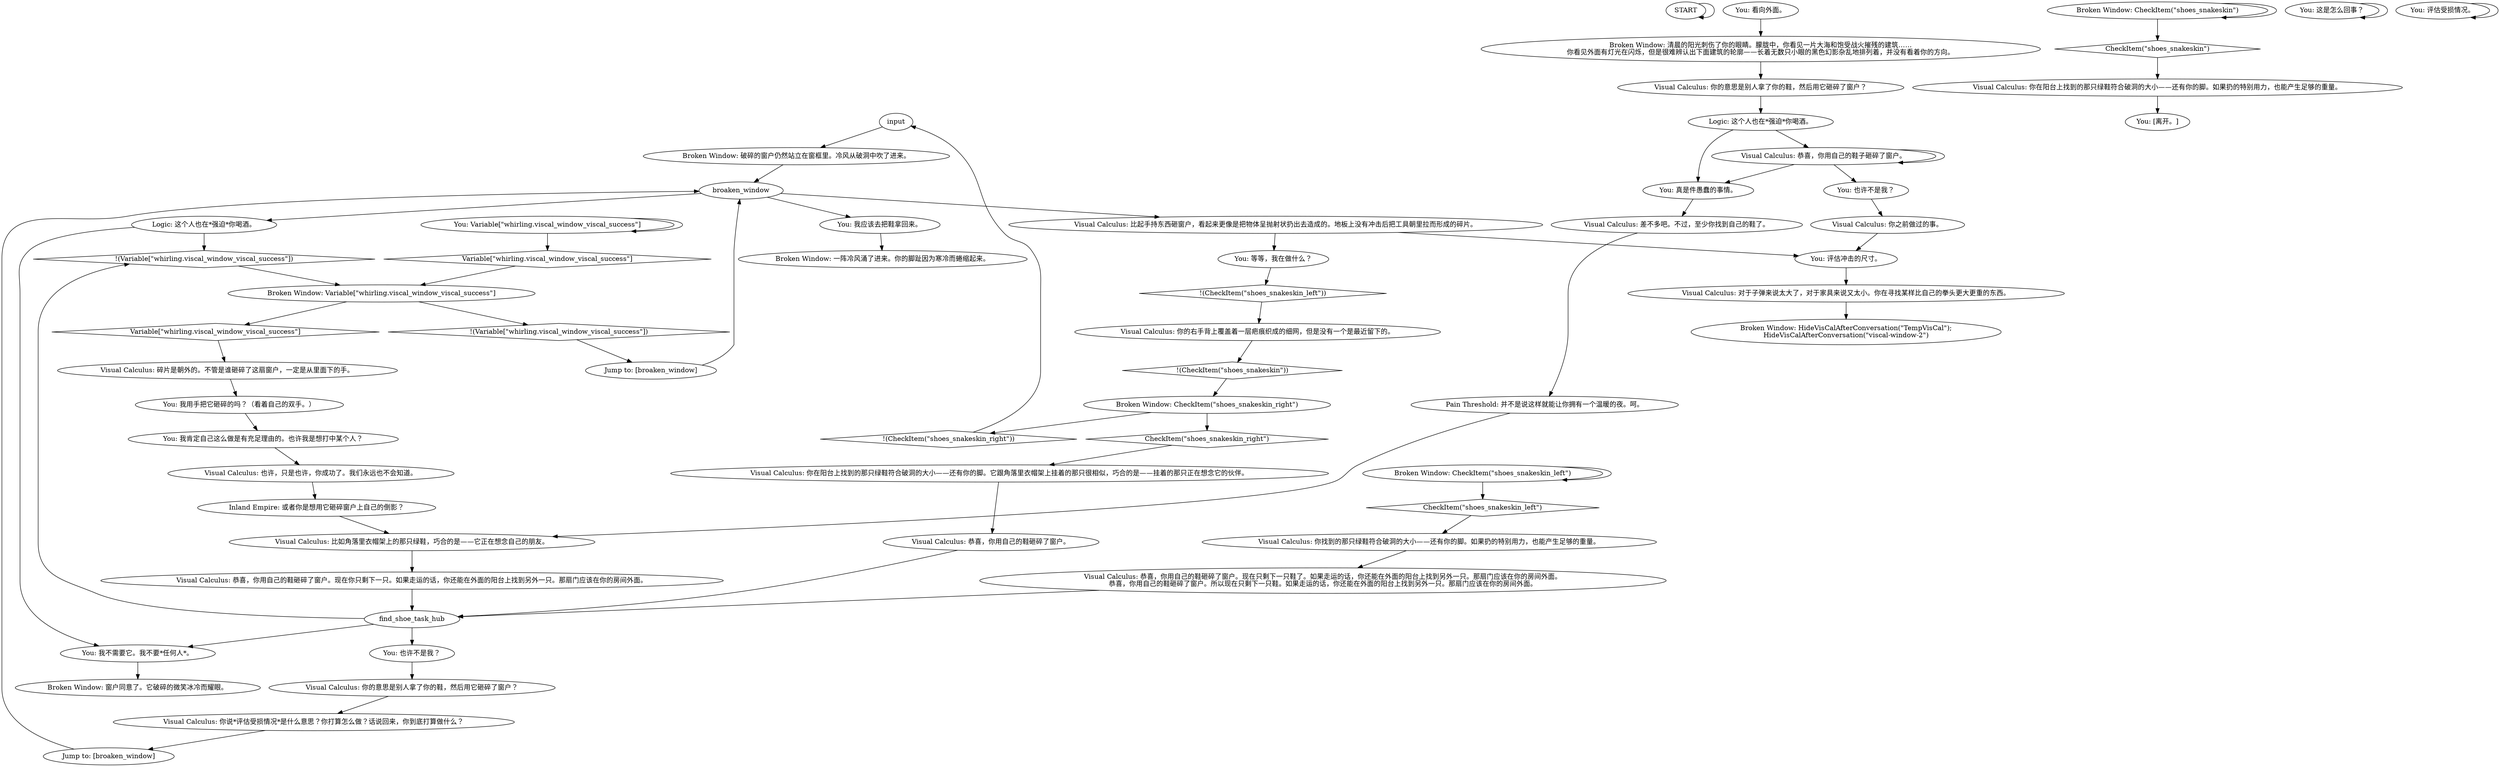 # WHIRLING F2 / BROKEN WINDOW VISCAL
# A medium Viscal sees the shards are facing outwards.
# ==================================================
digraph G {
	  0 [label="START"];
	  1 [label="input"];
	  2 [label="Broken Window: CheckItem(\"shoes_snakeskin_left\")"];
	  3 [label="CheckItem(\"shoes_snakeskin_left\")", shape=diamond];
	  4 [label="!(CheckItem(\"shoes_snakeskin_left\"))", shape=diamond];
	  5 [label="Visual Calculus: 你之前做过的事。"];
	  6 [label="Visual Calculus: 你的意思是别人拿了你的鞋，然后用它砸碎了窗户？"];
	  7 [label="Jump to: [broaken_window]"];
	  8 [label="Visual Calculus: 你说*评估受损情况*是什么意思？你打算怎么做？话说回来，你到底打算做什么？"];
	  9 [label="Logic: 这个人也在*强迫*你喝酒。"];
	  10 [label="You: [离开。]"];
	  11 [label="Visual Calculus: 恭喜，你用自己的鞋子砸碎了窗户。"];
	  12 [label="You: 我肯定自己这么做是有充足理由的。也许我是想打中某个人？"];
	  13 [label="Visual Calculus: 你的右手背上覆盖着一层疤痕织成的细网，但是没有一个是最近留下的。"];
	  14 [label="Visual Calculus: 比如角落里衣帽架上的那只绿鞋，巧合的是——它正在想念自己的朋友。"];
	  15 [label="Broken Window: HideVisCalAfterConversation(\"TempVisCal\");
HideVisCalAfterConversation(\"viscal-window-2\")"];
	  16 [label="Broken Window: CheckItem(\"shoes_snakeskin\")"];
	  17 [label="CheckItem(\"shoes_snakeskin\")", shape=diamond];
	  18 [label="!(CheckItem(\"shoes_snakeskin\"))", shape=diamond];
	  19 [label="You: 这是怎么回事？"];
	  20 [label="Visual Calculus: 比起手持东西砸窗户，看起来更像是把物体呈抛射状扔出去造成的。地板上没有冲击后把工具朝里拉而形成的碎片。"];
	  21 [label="You: 评估受损情况。"];
	  22 [label="You: Variable[\"whirling.viscal_window_viscal_success\"]"];
	  23 [label="Variable[\"whirling.viscal_window_viscal_success\"]", shape=diamond];
	  24 [label="!(Variable[\"whirling.viscal_window_viscal_success\"])", shape=diamond];
	  25 [label="You: 我应该去把鞋拿回来。"];
	  26 [label="You: 看向外面。"];
	  27 [label="Visual Calculus: 你的意思是别人拿了你的鞋，然后用它砸碎了窗户？"];
	  28 [label="Jump to: [broaken_window]"];
	  29 [label="Visual Calculus: 你在阳台上找到的那只绿鞋符合破洞的大小——还有你的脚。如果扔的特别用力，也能产生足够的重量。"];
	  30 [label="Visual Calculus: 恭喜，你用自己的鞋砸碎了窗户。现在你只剩下一只。如果走运的话，你还能在外面的阳台上找到另外一只。那扇门应该在你的房间外面。"];
	  31 [label="Visual Calculus: 碎片是朝外的。不管是谁砸碎了这扇窗户，一定是从里面下的手。"];
	  32 [label="You: 我用手把它砸碎的吗？（看着自己的双手。）"];
	  33 [label="Logic: 这个人也在*强迫*你喝酒。"];
	  34 [label="Broken Window: 一阵冷风涌了进来。你的脚趾因为寒冷而蜷缩起来。"];
	  35 [label="You: 也许不是我？"];
	  36 [label="You: 也许不是我？"];
	  37 [label="You: 评估冲击的尺寸。"];
	  38 [label="find_shoe_task_hub"];
	  39 [label="Broken Window: Variable[\"whirling.viscal_window_viscal_success\"]"];
	  40 [label="Variable[\"whirling.viscal_window_viscal_success\"]", shape=diamond];
	  41 [label="!(Variable[\"whirling.viscal_window_viscal_success\"])", shape=diamond];
	  42 [label="Broken Window: 清晨的阳光刺伤了你的眼睛。朦胧中，你看见一片大海和饱受战火摧残的建筑……\n你看见外面有灯光在闪烁，但是很难辨认出下面建筑的轮廓——长着无数只小眼的黑色幻影杂乱地排列着，并没有看着你的方向。"];
	  43 [label="Inland Empire: 或者你是想用它砸碎窗户上自己的倒影？"];
	  44 [label="broaken_window"];
	  45 [label="Visual Calculus: 对于子弹来说太大了，对于家具来说又太小。你在寻找某样比自己的拳头更大更重的东西。"];
	  46 [label="Broken Window: 窗户同意了。它破碎的微笑冰冷而耀眼。"];
	  47 [label="Pain Threshold: 并不是说这样就能让你拥有一个温暖的夜。呵。"];
	  48 [label="Visual Calculus: 恭喜，你用自己的鞋砸碎了窗户。"];
	  49 [label="You: 我不需要它。我不要*任何人*。"];
	  50 [label="Broken Window: CheckItem(\"shoes_snakeskin_right\")"];
	  51 [label="CheckItem(\"shoes_snakeskin_right\")", shape=diamond];
	  52 [label="!(CheckItem(\"shoes_snakeskin_right\"))", shape=diamond];
	  53 [label="You: 真是件愚蠢的事情。"];
	  54 [label="Visual Calculus: 你找到的那只绿鞋符合破洞的大小——还有你的脚。如果扔的特别用力，也能产生足够的重量。"];
	  55 [label="Broken Window: 破碎的窗户仍然站立在窗框里。冷风从破洞中吹了进来。"];
	  56 [label="Visual Calculus: 恭喜，你用自己的鞋砸碎了窗户。现在只剩下一只鞋了。如果走运的话，你还能在外面的阳台上找到另外一只。那扇门应该在你的房间外面。\n恭喜，你用自己的鞋砸碎了窗户。所以现在只剩下一只鞋。如果走运的话，你还能在外面的阳台上找到另外一只。那扇门应该在你的房间外面。"];
	  57 [label="You: 等等，我在做什么？"];
	  58 [label="Visual Calculus: 也许，只是也许，你成功了。我们永远也不会知道。"];
	  59 [label="Visual Calculus: 差不多吧。不过，至少你找到自己的鞋了。"];
	  60 [label="Visual Calculus: 你在阳台上找到的那只绿鞋符合破洞的大小——还有你的脚。它跟角落里衣帽架上挂着的那只很相似，巧合的是——挂着的那只正在想念它的伙伴。"];
	  0 -> 0
	  1 -> 55
	  2 -> 2
	  2 -> 3
	  3 -> 54
	  4 -> 13
	  5 -> 37
	  6 -> 33
	  7 -> 44
	  8 -> 28
	  9 -> 24
	  9 -> 49
	  11 -> 11
	  11 -> 35
	  11 -> 53
	  12 -> 58
	  13 -> 18
	  14 -> 30
	  16 -> 16
	  16 -> 17
	  17 -> 29
	  18 -> 50
	  19 -> 19
	  20 -> 57
	  20 -> 37
	  21 -> 21
	  22 -> 22
	  22 -> 23
	  23 -> 39
	  24 -> 39
	  25 -> 34
	  26 -> 42
	  27 -> 8
	  28 -> 44
	  29 -> 10
	  30 -> 38
	  31 -> 32
	  32 -> 12
	  33 -> 11
	  33 -> 53
	  35 -> 5
	  36 -> 27
	  37 -> 45
	  38 -> 24
	  38 -> 49
	  38 -> 36
	  39 -> 40
	  39 -> 41
	  40 -> 31
	  41 -> 7
	  42 -> 6
	  43 -> 14
	  44 -> 25
	  44 -> 20
	  44 -> 9
	  45 -> 15
	  47 -> 14
	  48 -> 38
	  49 -> 46
	  50 -> 51
	  50 -> 52
	  51 -> 60
	  52 -> 1
	  53 -> 59
	  54 -> 56
	  55 -> 44
	  56 -> 38
	  57 -> 4
	  58 -> 43
	  59 -> 47
	  60 -> 48
}

